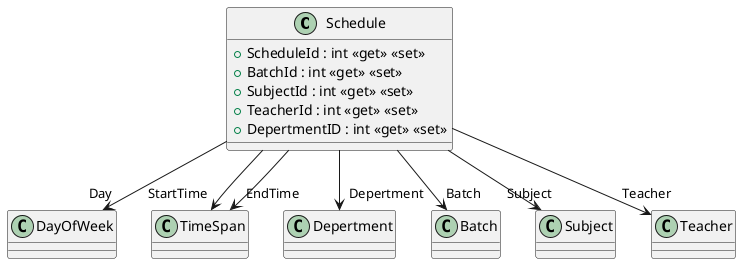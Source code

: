 @startuml
class Schedule {
    + ScheduleId : int <<get>> <<set>>
    + BatchId : int <<get>> <<set>>
    + SubjectId : int <<get>> <<set>>
    + TeacherId : int <<get>> <<set>>
    + DepertmentID : int <<get>> <<set>>
}
Schedule --> "Day" DayOfWeek
Schedule --> "StartTime" TimeSpan
Schedule --> "EndTime" TimeSpan
Schedule --> "Depertment" Depertment
Schedule --> "Batch" Batch
Schedule --> "Subject" Subject
Schedule --> "Teacher" Teacher
@enduml
